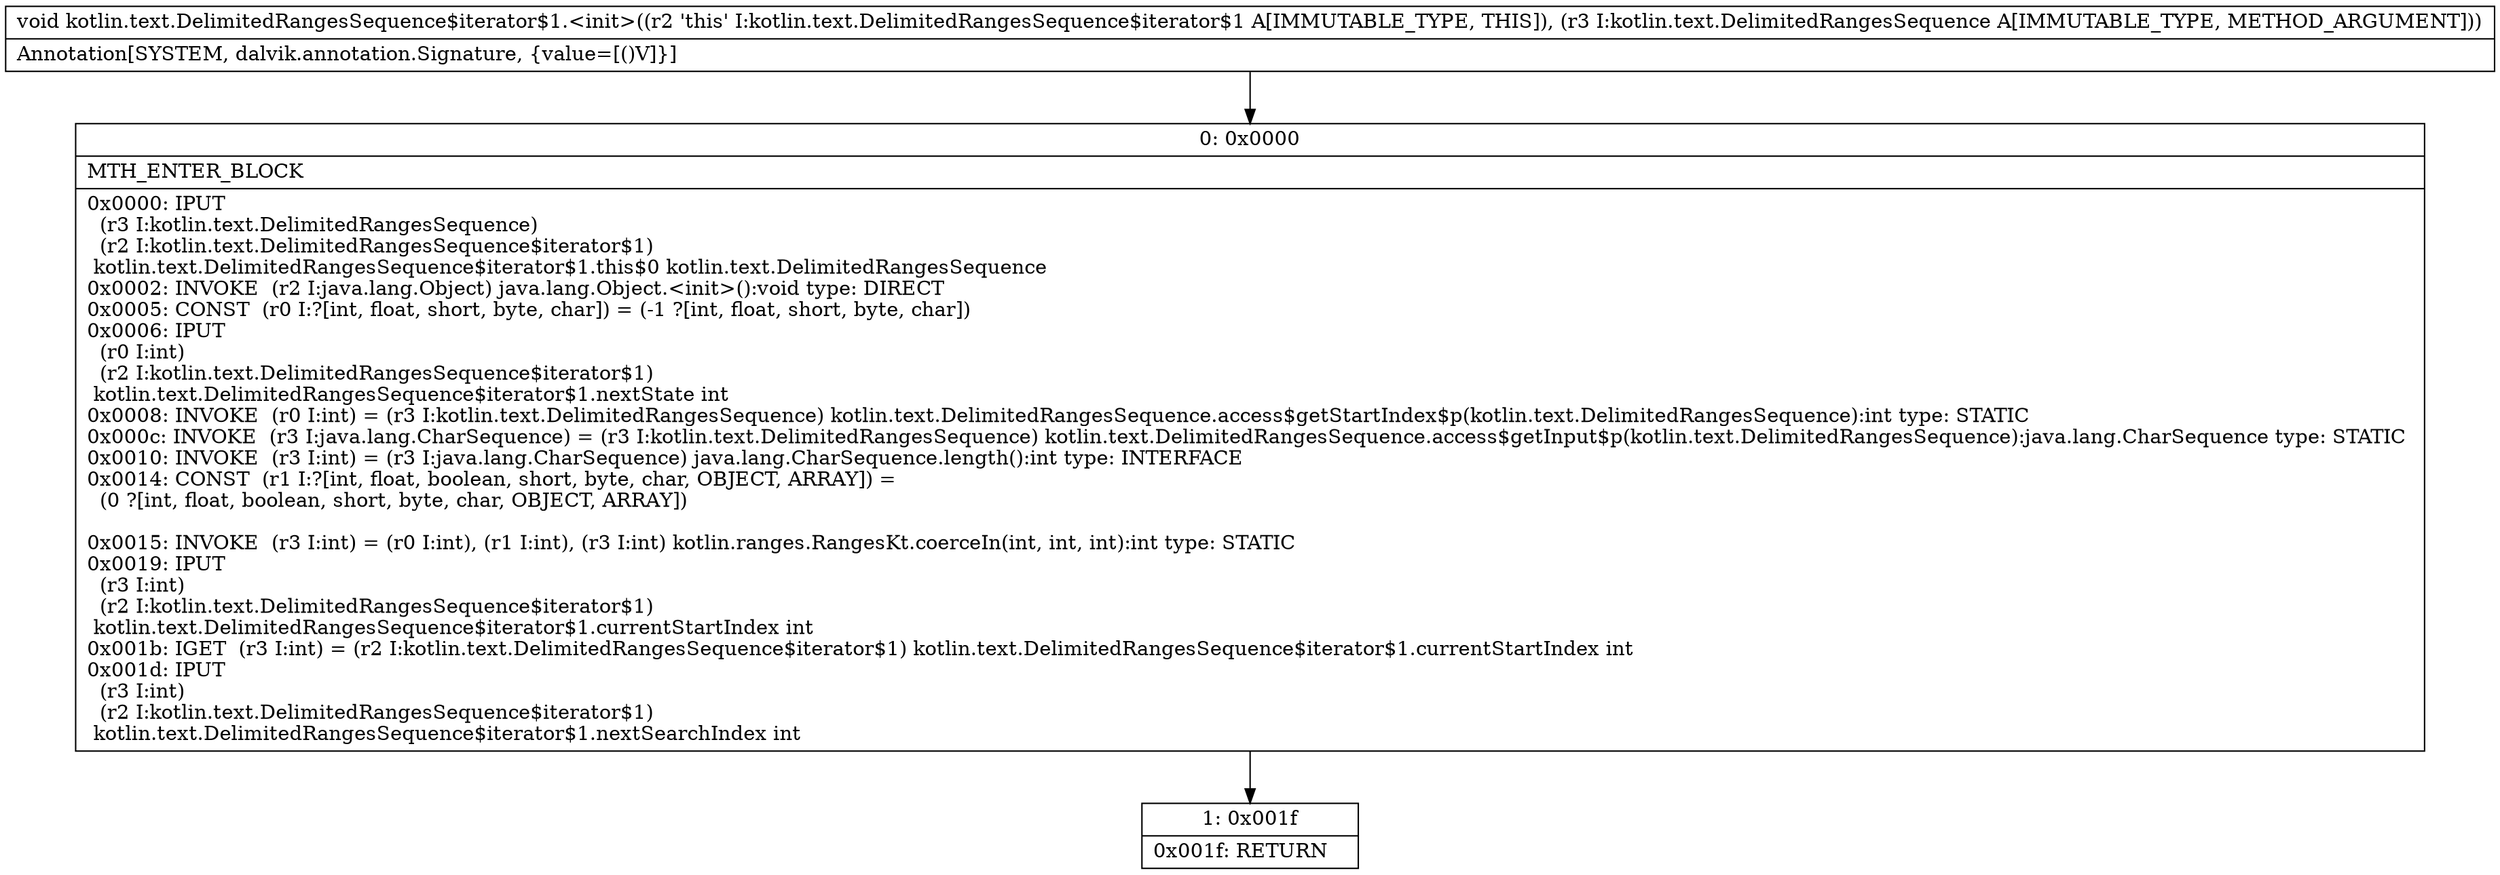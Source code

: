 digraph "CFG forkotlin.text.DelimitedRangesSequence$iterator$1.\<init\>(Lkotlin\/text\/DelimitedRangesSequence;)V" {
Node_0 [shape=record,label="{0\:\ 0x0000|MTH_ENTER_BLOCK\l|0x0000: IPUT  \l  (r3 I:kotlin.text.DelimitedRangesSequence)\l  (r2 I:kotlin.text.DelimitedRangesSequence$iterator$1)\l kotlin.text.DelimitedRangesSequence$iterator$1.this$0 kotlin.text.DelimitedRangesSequence \l0x0002: INVOKE  (r2 I:java.lang.Object) java.lang.Object.\<init\>():void type: DIRECT \l0x0005: CONST  (r0 I:?[int, float, short, byte, char]) = (\-1 ?[int, float, short, byte, char]) \l0x0006: IPUT  \l  (r0 I:int)\l  (r2 I:kotlin.text.DelimitedRangesSequence$iterator$1)\l kotlin.text.DelimitedRangesSequence$iterator$1.nextState int \l0x0008: INVOKE  (r0 I:int) = (r3 I:kotlin.text.DelimitedRangesSequence) kotlin.text.DelimitedRangesSequence.access$getStartIndex$p(kotlin.text.DelimitedRangesSequence):int type: STATIC \l0x000c: INVOKE  (r3 I:java.lang.CharSequence) = (r3 I:kotlin.text.DelimitedRangesSequence) kotlin.text.DelimitedRangesSequence.access$getInput$p(kotlin.text.DelimitedRangesSequence):java.lang.CharSequence type: STATIC \l0x0010: INVOKE  (r3 I:int) = (r3 I:java.lang.CharSequence) java.lang.CharSequence.length():int type: INTERFACE \l0x0014: CONST  (r1 I:?[int, float, boolean, short, byte, char, OBJECT, ARRAY]) = \l  (0 ?[int, float, boolean, short, byte, char, OBJECT, ARRAY])\l \l0x0015: INVOKE  (r3 I:int) = (r0 I:int), (r1 I:int), (r3 I:int) kotlin.ranges.RangesKt.coerceIn(int, int, int):int type: STATIC \l0x0019: IPUT  \l  (r3 I:int)\l  (r2 I:kotlin.text.DelimitedRangesSequence$iterator$1)\l kotlin.text.DelimitedRangesSequence$iterator$1.currentStartIndex int \l0x001b: IGET  (r3 I:int) = (r2 I:kotlin.text.DelimitedRangesSequence$iterator$1) kotlin.text.DelimitedRangesSequence$iterator$1.currentStartIndex int \l0x001d: IPUT  \l  (r3 I:int)\l  (r2 I:kotlin.text.DelimitedRangesSequence$iterator$1)\l kotlin.text.DelimitedRangesSequence$iterator$1.nextSearchIndex int \l}"];
Node_1 [shape=record,label="{1\:\ 0x001f|0x001f: RETURN   \l}"];
MethodNode[shape=record,label="{void kotlin.text.DelimitedRangesSequence$iterator$1.\<init\>((r2 'this' I:kotlin.text.DelimitedRangesSequence$iterator$1 A[IMMUTABLE_TYPE, THIS]), (r3 I:kotlin.text.DelimitedRangesSequence A[IMMUTABLE_TYPE, METHOD_ARGUMENT]))  | Annotation[SYSTEM, dalvik.annotation.Signature, \{value=[()V]\}]\l}"];
MethodNode -> Node_0;
Node_0 -> Node_1;
}

